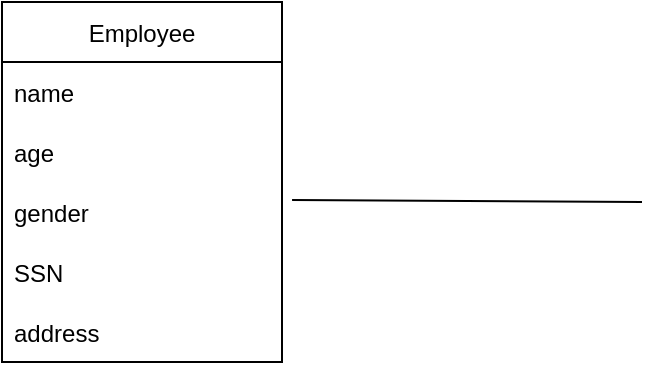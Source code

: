 <mxfile version="20.3.0" type="github">
  <diagram id="C5RBs43oDa-KdzZeNtuy" name="Page-1">
    <mxGraphModel dx="1615" dy="762" grid="1" gridSize="10" guides="1" tooltips="1" connect="1" arrows="1" fold="1" page="1" pageScale="1" pageWidth="827" pageHeight="1169" math="0" shadow="0">
      <root>
        <mxCell id="WIyWlLk6GJQsqaUBKTNV-0" />
        <mxCell id="WIyWlLk6GJQsqaUBKTNV-1" parent="WIyWlLk6GJQsqaUBKTNV-0" />
        <mxCell id="lnWF_TW6v8FLdLZcF6Kb-1" value="Employee" style="swimlane;fontStyle=0;childLayout=stackLayout;horizontal=1;startSize=30;horizontalStack=0;resizeParent=1;resizeParentMax=0;resizeLast=0;collapsible=1;marginBottom=0;" vertex="1" parent="WIyWlLk6GJQsqaUBKTNV-1">
          <mxGeometry x="160" y="160" width="140" height="180" as="geometry" />
        </mxCell>
        <mxCell id="lnWF_TW6v8FLdLZcF6Kb-2" value="name" style="text;strokeColor=none;fillColor=none;align=left;verticalAlign=middle;spacingLeft=4;spacingRight=4;overflow=hidden;points=[[0,0.5],[1,0.5]];portConstraint=eastwest;rotatable=0;" vertex="1" parent="lnWF_TW6v8FLdLZcF6Kb-1">
          <mxGeometry y="30" width="140" height="30" as="geometry" />
        </mxCell>
        <mxCell id="lnWF_TW6v8FLdLZcF6Kb-3" value="age" style="text;strokeColor=none;fillColor=none;align=left;verticalAlign=middle;spacingLeft=4;spacingRight=4;overflow=hidden;points=[[0,0.5],[1,0.5]];portConstraint=eastwest;rotatable=0;" vertex="1" parent="lnWF_TW6v8FLdLZcF6Kb-1">
          <mxGeometry y="60" width="140" height="30" as="geometry" />
        </mxCell>
        <mxCell id="lnWF_TW6v8FLdLZcF6Kb-5" value="gender" style="text;strokeColor=none;fillColor=none;align=left;verticalAlign=middle;spacingLeft=4;spacingRight=4;overflow=hidden;points=[[0,0.5],[1,0.5]];portConstraint=eastwest;rotatable=0;" vertex="1" parent="lnWF_TW6v8FLdLZcF6Kb-1">
          <mxGeometry y="90" width="140" height="30" as="geometry" />
        </mxCell>
        <mxCell id="lnWF_TW6v8FLdLZcF6Kb-6" value="SSN" style="text;strokeColor=none;fillColor=none;align=left;verticalAlign=middle;spacingLeft=4;spacingRight=4;overflow=hidden;points=[[0,0.5],[1,0.5]];portConstraint=eastwest;rotatable=0;" vertex="1" parent="lnWF_TW6v8FLdLZcF6Kb-1">
          <mxGeometry y="120" width="140" height="30" as="geometry" />
        </mxCell>
        <mxCell id="lnWF_TW6v8FLdLZcF6Kb-4" value="address" style="text;strokeColor=none;fillColor=none;align=left;verticalAlign=middle;spacingLeft=4;spacingRight=4;overflow=hidden;points=[[0,0.5],[1,0.5]];portConstraint=eastwest;rotatable=0;" vertex="1" parent="lnWF_TW6v8FLdLZcF6Kb-1">
          <mxGeometry y="150" width="140" height="30" as="geometry" />
        </mxCell>
        <mxCell id="lnWF_TW6v8FLdLZcF6Kb-7" value="" style="endArrow=none;html=1;rounded=0;exitX=1.036;exitY=0.3;exitDx=0;exitDy=0;exitPerimeter=0;" edge="1" parent="WIyWlLk6GJQsqaUBKTNV-1" source="lnWF_TW6v8FLdLZcF6Kb-5">
          <mxGeometry width="50" height="50" relative="1" as="geometry">
            <mxPoint x="390" y="420" as="sourcePoint" />
            <mxPoint x="480" y="260" as="targetPoint" />
          </mxGeometry>
        </mxCell>
      </root>
    </mxGraphModel>
  </diagram>
</mxfile>
